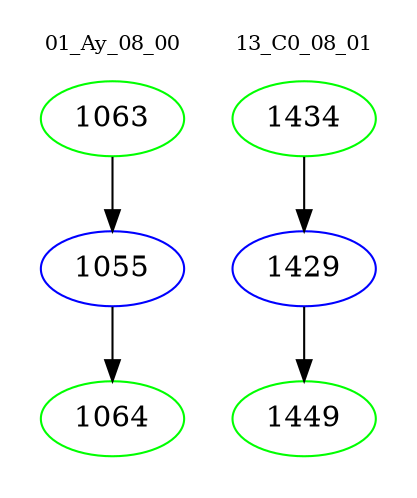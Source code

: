 digraph{
subgraph cluster_0 {
color = white
label = "01_Ay_08_00";
fontsize=10;
T0_1063 [label="1063", color="green"]
T0_1063 -> T0_1055 [color="black"]
T0_1055 [label="1055", color="blue"]
T0_1055 -> T0_1064 [color="black"]
T0_1064 [label="1064", color="green"]
}
subgraph cluster_1 {
color = white
label = "13_C0_08_01";
fontsize=10;
T1_1434 [label="1434", color="green"]
T1_1434 -> T1_1429 [color="black"]
T1_1429 [label="1429", color="blue"]
T1_1429 -> T1_1449 [color="black"]
T1_1449 [label="1449", color="green"]
}
}

